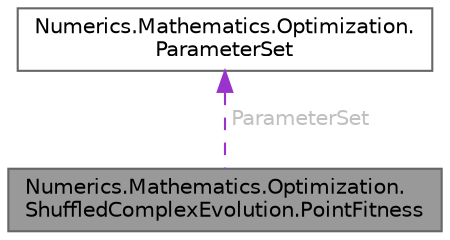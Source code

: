 digraph "Numerics.Mathematics.Optimization.ShuffledComplexEvolution.PointFitness"
{
 // LATEX_PDF_SIZE
  bgcolor="transparent";
  edge [fontname=Helvetica,fontsize=10,labelfontname=Helvetica,labelfontsize=10];
  node [fontname=Helvetica,fontsize=10,shape=box,height=0.2,width=0.4];
  Node1 [id="Node000001",label="Numerics.Mathematics.Optimization.\lShuffledComplexEvolution.PointFitness",height=0.2,width=0.4,color="gray40", fillcolor="grey60", style="filled", fontcolor="black",tooltip="Class for keeping track of parameter sets with indexes."];
  Node2 -> Node1 [id="edge1_Node000001_Node000002",dir="back",color="darkorchid3",style="dashed",tooltip=" ",label=" ParameterSet",fontcolor="grey" ];
  Node2 [id="Node000002",label="Numerics.Mathematics.Optimization.\lParameterSet",height=0.2,width=0.4,color="gray40", fillcolor="white", style="filled",URL="$struct_numerics_1_1_mathematics_1_1_optimization_1_1_parameter_set.html",tooltip="A class for storing an optimization trial parameter set."];
}
